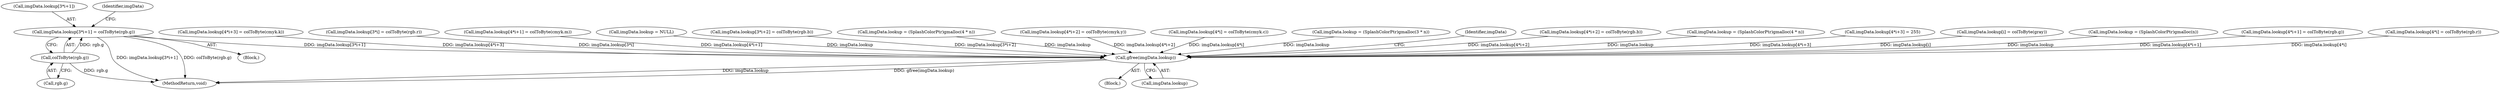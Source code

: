 digraph "0_poppler_7b2d314a61fd0e12f47c62996cb49ec0d1ba747a_10@array" {
"1000314" [label="(Call,imgData.lookup[3*i+1] = colToByte(rgb.g))"];
"1000324" [label="(Call,colToByte(rgb.g))"];
"1000561" [label="(Call,gfree(imgData.lookup))"];
"1000561" [label="(Call,gfree(imgData.lookup))"];
"1000324" [label="(Call,colToByte(rgb.g))"];
"1000497" [label="(Call,imgData.lookup[4*i+3] = colToByte(cmyk.k))"];
"1000109" [label="(Block,)"];
"1000302" [label="(Call,imgData.lookup[3*i] = colToByte(rgb.r))"];
"1000291" [label="(Block,)"];
"1000315" [label="(Call,imgData.lookup[3*i+1])"];
"1000469" [label="(Call,imgData.lookup[4*i+1] = colToByte(cmyk.m))"];
"1000325" [label="(Call,rgb.g)"];
"1000569" [label="(MethodReturn,void)"];
"1000213" [label="(Call,imgData.lookup = NULL)"];
"1000328" [label="(Call,imgData.lookup[3*i+2] = colToByte(rgb.b))"];
"1000427" [label="(Call,imgData.lookup = (SplashColorPtr)gmalloc(4 * n))"];
"1000483" [label="(Call,imgData.lookup[4*i+2] = colToByte(cmyk.y))"];
"1000457" [label="(Call,imgData.lookup[4*i] = colToByte(cmyk.c))"];
"1000272" [label="(Call,imgData.lookup = (SplashColorPtr)gmalloc(3 * n))"];
"1000562" [label="(Call,imgData.lookup)"];
"1000566" [label="(Identifier,imgData)"];
"1000400" [label="(Call,imgData.lookup[4*i+2] = colToByte(rgb.b))"];
"1000344" [label="(Call,imgData.lookup = (SplashColorPtr)gmalloc(4 * n))"];
"1000414" [label="(Call,imgData.lookup[4*i+3] = 255)"];
"1000261" [label="(Call,imgData.lookup[i] = colToByte(gray))"];
"1000233" [label="(Call,imgData.lookup = (SplashColorPtr)gmalloc(n))"];
"1000331" [label="(Identifier,imgData)"];
"1000386" [label="(Call,imgData.lookup[4*i+1] = colToByte(rgb.g))"];
"1000314" [label="(Call,imgData.lookup[3*i+1] = colToByte(rgb.g))"];
"1000374" [label="(Call,imgData.lookup[4*i] = colToByte(rgb.r))"];
"1000314" -> "1000291"  [label="AST: "];
"1000314" -> "1000324"  [label="CFG: "];
"1000315" -> "1000314"  [label="AST: "];
"1000324" -> "1000314"  [label="AST: "];
"1000331" -> "1000314"  [label="CFG: "];
"1000314" -> "1000569"  [label="DDG: imgData.lookup[3*i+1]"];
"1000314" -> "1000569"  [label="DDG: colToByte(rgb.g)"];
"1000324" -> "1000314"  [label="DDG: rgb.g"];
"1000314" -> "1000561"  [label="DDG: imgData.lookup[3*i+1]"];
"1000324" -> "1000325"  [label="CFG: "];
"1000325" -> "1000324"  [label="AST: "];
"1000324" -> "1000569"  [label="DDG: rgb.g"];
"1000561" -> "1000109"  [label="AST: "];
"1000561" -> "1000562"  [label="CFG: "];
"1000562" -> "1000561"  [label="AST: "];
"1000566" -> "1000561"  [label="CFG: "];
"1000561" -> "1000569"  [label="DDG: imgData.lookup"];
"1000561" -> "1000569"  [label="DDG: gfree(imgData.lookup)"];
"1000427" -> "1000561"  [label="DDG: imgData.lookup"];
"1000374" -> "1000561"  [label="DDG: imgData.lookup[4*i]"];
"1000497" -> "1000561"  [label="DDG: imgData.lookup[4*i+3]"];
"1000302" -> "1000561"  [label="DDG: imgData.lookup[3*i]"];
"1000400" -> "1000561"  [label="DDG: imgData.lookup[4*i+2]"];
"1000213" -> "1000561"  [label="DDG: imgData.lookup"];
"1000261" -> "1000561"  [label="DDG: imgData.lookup[i]"];
"1000483" -> "1000561"  [label="DDG: imgData.lookup[4*i+2]"];
"1000386" -> "1000561"  [label="DDG: imgData.lookup[4*i+1]"];
"1000328" -> "1000561"  [label="DDG: imgData.lookup[3*i+2]"];
"1000272" -> "1000561"  [label="DDG: imgData.lookup"];
"1000414" -> "1000561"  [label="DDG: imgData.lookup[4*i+3]"];
"1000233" -> "1000561"  [label="DDG: imgData.lookup"];
"1000457" -> "1000561"  [label="DDG: imgData.lookup[4*i]"];
"1000344" -> "1000561"  [label="DDG: imgData.lookup"];
"1000469" -> "1000561"  [label="DDG: imgData.lookup[4*i+1]"];
}
